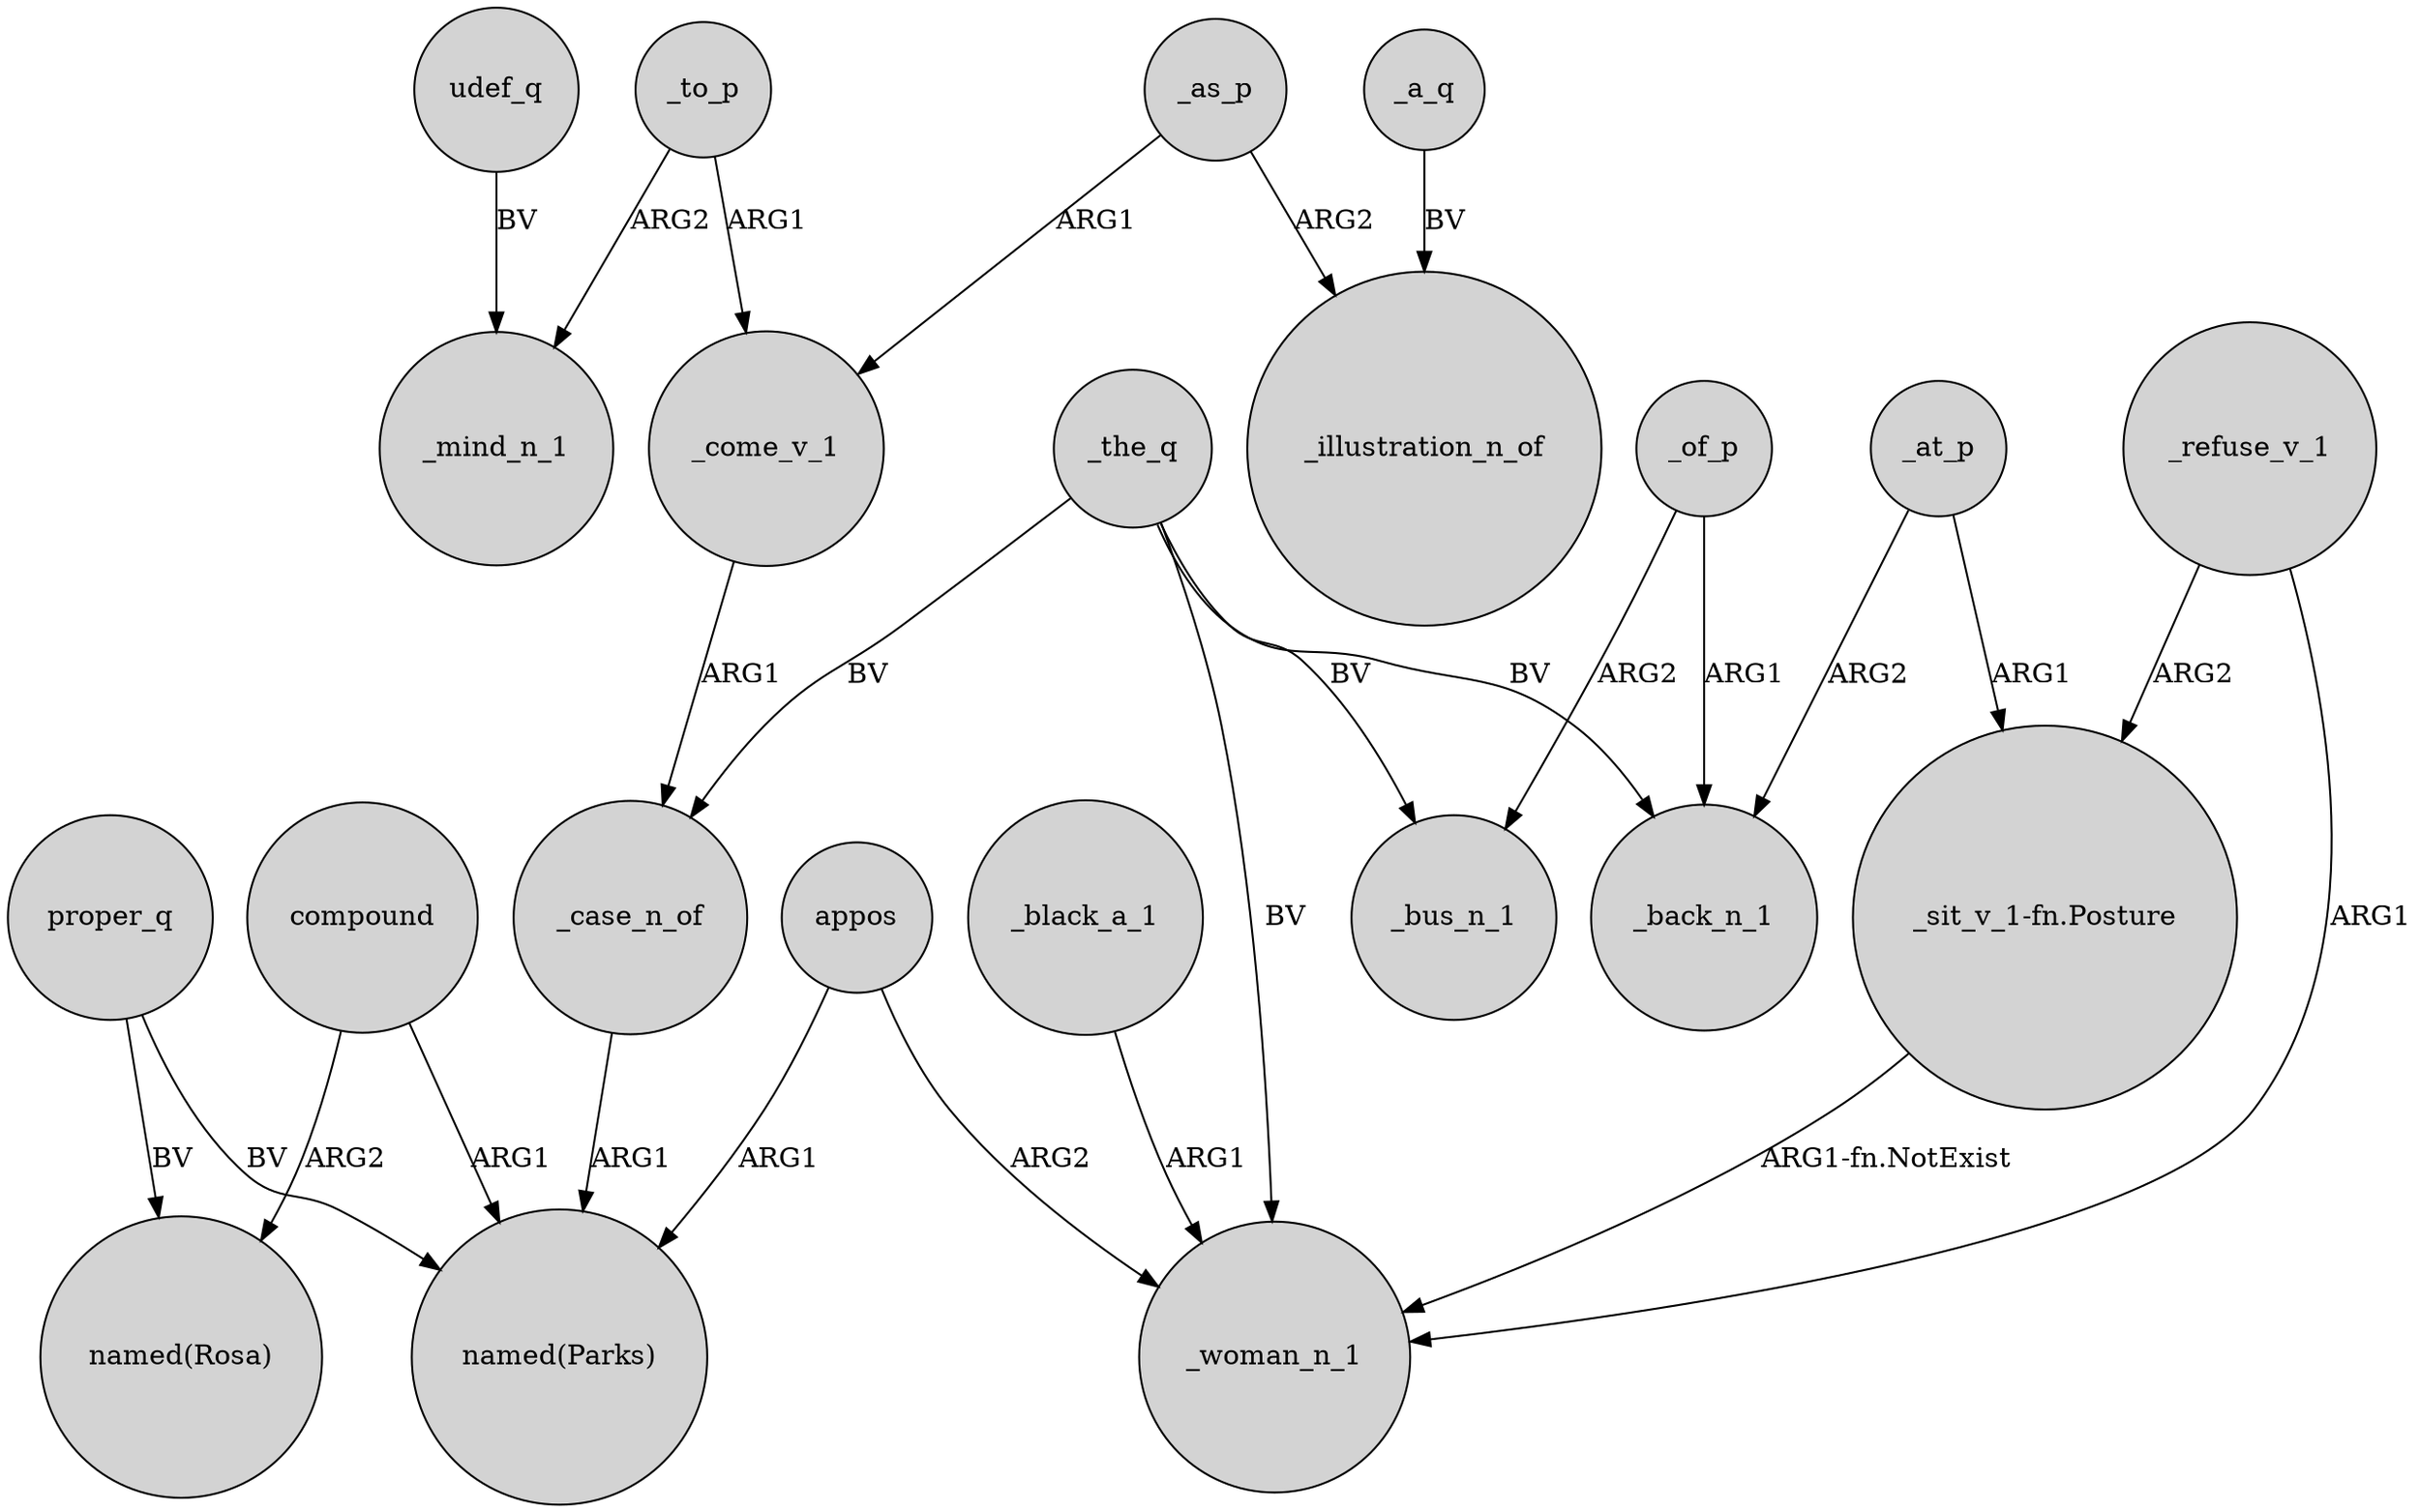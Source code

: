 digraph {
	node [shape=circle style=filled]
	proper_q -> "named(Parks)" [label=BV]
	_to_p -> _come_v_1 [label=ARG1]
	_at_p -> _back_n_1 [label=ARG2]
	proper_q -> "named(Rosa)" [label=BV]
	_the_q -> _case_n_of [label=BV]
	compound -> "named(Rosa)" [label=ARG2]
	_the_q -> _back_n_1 [label=BV]
	"_sit_v_1-fn.Posture" -> _woman_n_1 [label="ARG1-fn.NotExist"]
	appos -> "named(Parks)" [label=ARG1]
	_black_a_1 -> _woman_n_1 [label=ARG1]
	_the_q -> _bus_n_1 [label=BV]
	appos -> _woman_n_1 [label=ARG2]
	_of_p -> _bus_n_1 [label=ARG2]
	_of_p -> _back_n_1 [label=ARG1]
	_as_p -> _come_v_1 [label=ARG1]
	_at_p -> "_sit_v_1-fn.Posture" [label=ARG1]
	_as_p -> _illustration_n_of [label=ARG2]
	_refuse_v_1 -> "_sit_v_1-fn.Posture" [label=ARG2]
	_come_v_1 -> _case_n_of [label=ARG1]
	_a_q -> _illustration_n_of [label=BV]
	_to_p -> _mind_n_1 [label=ARG2]
	udef_q -> _mind_n_1 [label=BV]
	compound -> "named(Parks)" [label=ARG1]
	_the_q -> _woman_n_1 [label=BV]
	_refuse_v_1 -> _woman_n_1 [label=ARG1]
	_case_n_of -> "named(Parks)" [label=ARG1]
}
